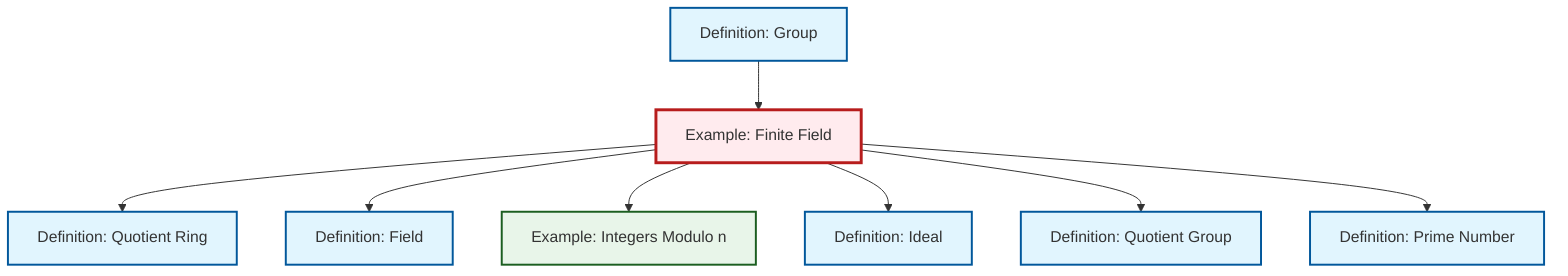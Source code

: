 graph TD
    classDef definition fill:#e1f5fe,stroke:#01579b,stroke-width:2px
    classDef theorem fill:#f3e5f5,stroke:#4a148c,stroke-width:2px
    classDef axiom fill:#fff3e0,stroke:#e65100,stroke-width:2px
    classDef example fill:#e8f5e9,stroke:#1b5e20,stroke-width:2px
    classDef current fill:#ffebee,stroke:#b71c1c,stroke-width:3px
    def-prime["Definition: Prime Number"]:::definition
    ex-finite-field["Example: Finite Field"]:::example
    def-group["Definition: Group"]:::definition
    def-ideal["Definition: Ideal"]:::definition
    def-quotient-group["Definition: Quotient Group"]:::definition
    ex-quotient-integers-mod-n["Example: Integers Modulo n"]:::example
    def-quotient-ring["Definition: Quotient Ring"]:::definition
    def-field["Definition: Field"]:::definition
    ex-finite-field --> def-quotient-ring
    ex-finite-field --> def-field
    def-group --> ex-finite-field
    ex-finite-field --> ex-quotient-integers-mod-n
    ex-finite-field --> def-ideal
    ex-finite-field --> def-quotient-group
    ex-finite-field --> def-prime
    class ex-finite-field current